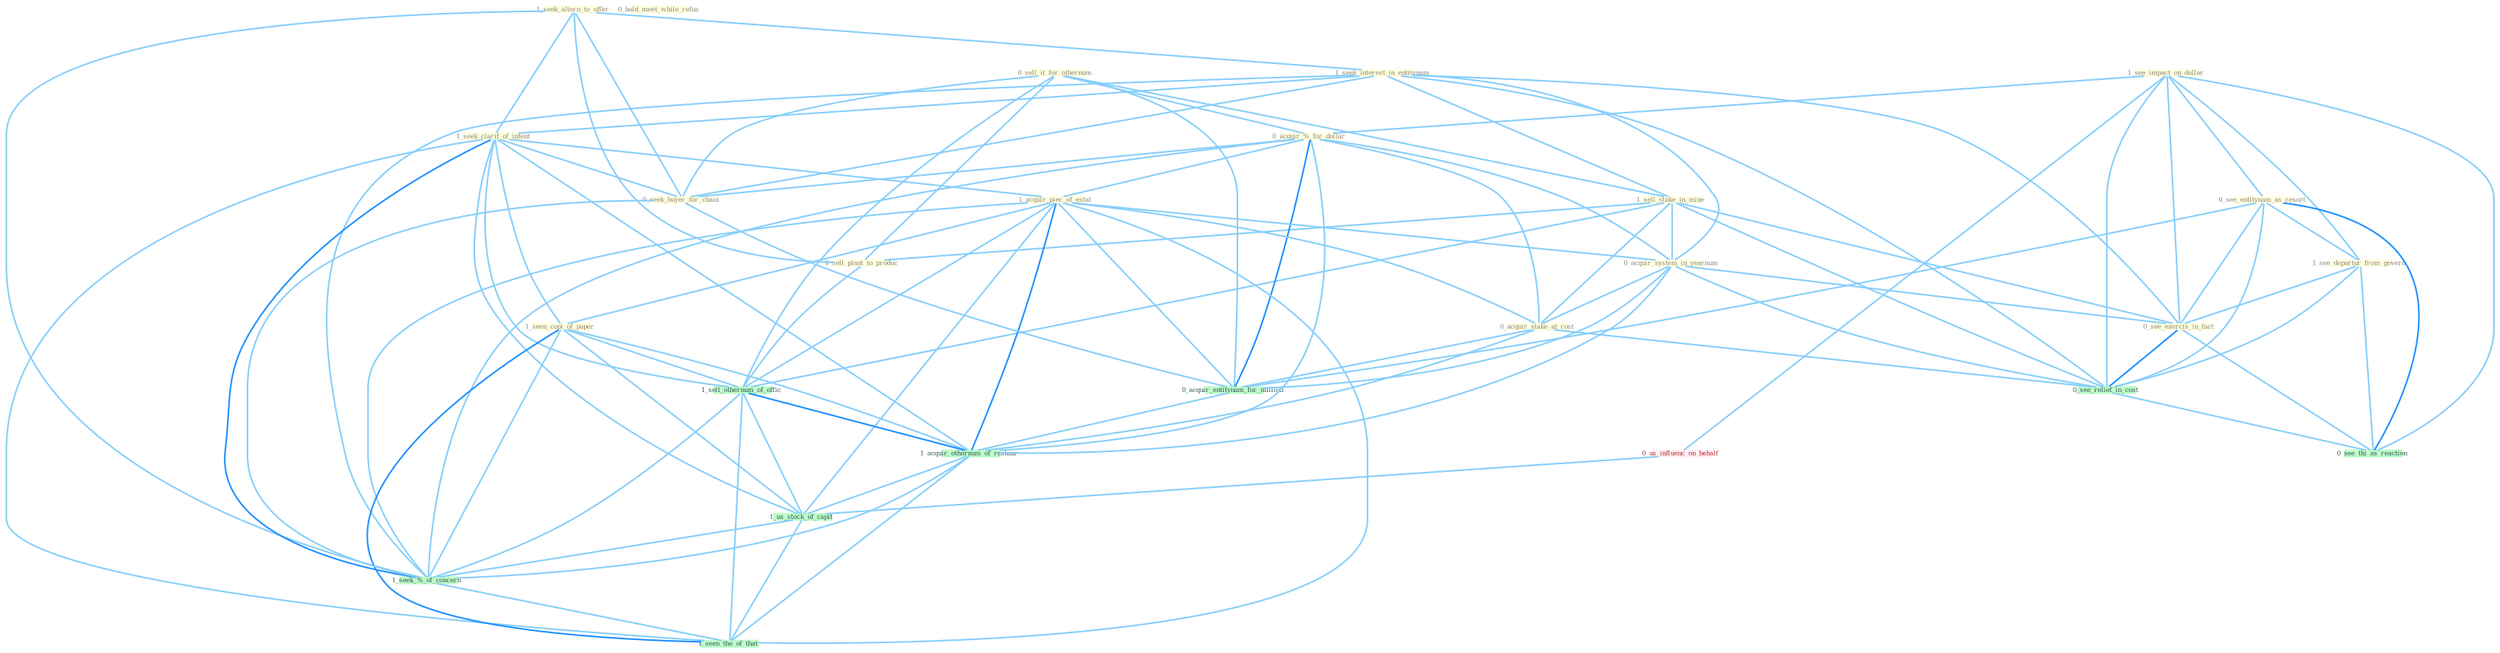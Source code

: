 Graph G{ 
    node
    [shape=polygon,style=filled,width=.5,height=.06,color="#BDFCC9",fixedsize=true,fontsize=4,
    fontcolor="#2f4f4f"];
    {node
    [color="#ffffe0", fontcolor="#8b7d6b"] "1_see_impact_on_dollar " "1_seek_altern_to_offer " "1_seek_interest_in_entitynam " "1_seek_clarif_of_intent " "0_sell_it_for_othernum " "1_sell_stake_in_mine " "0_sell_plant_to_produc " "0_acquir_%_for_dollar " "1_acquir_piec_of_estat " "0_hold_meet_while_refus " "0_see_entitynam_as_resort " "1_seen_copi_of_paper " "0_seek_buyer_for_chain " "0_acquir_system_in_yearnum " "0_acquir_stake_at_cost " "1_see_departur_from_govern " "0_see_exercis_in_fact "}
{node [color="#fff0f5", fontcolor="#b22222"] "0_us_influenc_on_behalf "}
edge [color="#B0E2FF"];

	"1_see_impact_on_dollar " -- "0_acquir_%_for_dollar " [w="1", color="#87cefa" ];
	"1_see_impact_on_dollar " -- "0_see_entitynam_as_resort " [w="1", color="#87cefa" ];
	"1_see_impact_on_dollar " -- "1_see_departur_from_govern " [w="1", color="#87cefa" ];
	"1_see_impact_on_dollar " -- "0_see_exercis_in_fact " [w="1", color="#87cefa" ];
	"1_see_impact_on_dollar " -- "0_us_influenc_on_behalf " [w="1", color="#87cefa" ];
	"1_see_impact_on_dollar " -- "0_see_relief_in_cost " [w="1", color="#87cefa" ];
	"1_see_impact_on_dollar " -- "0_see_thi_as_reaction " [w="1", color="#87cefa" ];
	"1_seek_altern_to_offer " -- "1_seek_interest_in_entitynam " [w="1", color="#87cefa" ];
	"1_seek_altern_to_offer " -- "1_seek_clarif_of_intent " [w="1", color="#87cefa" ];
	"1_seek_altern_to_offer " -- "0_sell_plant_to_produc " [w="1", color="#87cefa" ];
	"1_seek_altern_to_offer " -- "0_seek_buyer_for_chain " [w="1", color="#87cefa" ];
	"1_seek_altern_to_offer " -- "1_seek_%_of_concern " [w="1", color="#87cefa" ];
	"1_seek_interest_in_entitynam " -- "1_seek_clarif_of_intent " [w="1", color="#87cefa" ];
	"1_seek_interest_in_entitynam " -- "1_sell_stake_in_mine " [w="1", color="#87cefa" ];
	"1_seek_interest_in_entitynam " -- "0_seek_buyer_for_chain " [w="1", color="#87cefa" ];
	"1_seek_interest_in_entitynam " -- "0_acquir_system_in_yearnum " [w="1", color="#87cefa" ];
	"1_seek_interest_in_entitynam " -- "0_see_exercis_in_fact " [w="1", color="#87cefa" ];
	"1_seek_interest_in_entitynam " -- "0_see_relief_in_cost " [w="1", color="#87cefa" ];
	"1_seek_interest_in_entitynam " -- "1_seek_%_of_concern " [w="1", color="#87cefa" ];
	"1_seek_clarif_of_intent " -- "1_acquir_piec_of_estat " [w="1", color="#87cefa" ];
	"1_seek_clarif_of_intent " -- "1_seen_copi_of_paper " [w="1", color="#87cefa" ];
	"1_seek_clarif_of_intent " -- "0_seek_buyer_for_chain " [w="1", color="#87cefa" ];
	"1_seek_clarif_of_intent " -- "1_sell_othernum_of_offic " [w="1", color="#87cefa" ];
	"1_seek_clarif_of_intent " -- "1_acquir_othernum_of_restaur " [w="1", color="#87cefa" ];
	"1_seek_clarif_of_intent " -- "1_us_stock_of_capit " [w="1", color="#87cefa" ];
	"1_seek_clarif_of_intent " -- "1_seek_%_of_concern " [w="2", color="#1e90ff" , len=0.8];
	"1_seek_clarif_of_intent " -- "1_seen_the_of_that " [w="1", color="#87cefa" ];
	"0_sell_it_for_othernum " -- "1_sell_stake_in_mine " [w="1", color="#87cefa" ];
	"0_sell_it_for_othernum " -- "0_sell_plant_to_produc " [w="1", color="#87cefa" ];
	"0_sell_it_for_othernum " -- "0_acquir_%_for_dollar " [w="1", color="#87cefa" ];
	"0_sell_it_for_othernum " -- "0_seek_buyer_for_chain " [w="1", color="#87cefa" ];
	"0_sell_it_for_othernum " -- "0_acquir_entitynam_for_million " [w="1", color="#87cefa" ];
	"0_sell_it_for_othernum " -- "1_sell_othernum_of_offic " [w="1", color="#87cefa" ];
	"1_sell_stake_in_mine " -- "0_sell_plant_to_produc " [w="1", color="#87cefa" ];
	"1_sell_stake_in_mine " -- "0_acquir_system_in_yearnum " [w="1", color="#87cefa" ];
	"1_sell_stake_in_mine " -- "0_acquir_stake_at_cost " [w="1", color="#87cefa" ];
	"1_sell_stake_in_mine " -- "0_see_exercis_in_fact " [w="1", color="#87cefa" ];
	"1_sell_stake_in_mine " -- "1_sell_othernum_of_offic " [w="1", color="#87cefa" ];
	"1_sell_stake_in_mine " -- "0_see_relief_in_cost " [w="1", color="#87cefa" ];
	"0_sell_plant_to_produc " -- "1_sell_othernum_of_offic " [w="1", color="#87cefa" ];
	"0_acquir_%_for_dollar " -- "1_acquir_piec_of_estat " [w="1", color="#87cefa" ];
	"0_acquir_%_for_dollar " -- "0_seek_buyer_for_chain " [w="1", color="#87cefa" ];
	"0_acquir_%_for_dollar " -- "0_acquir_system_in_yearnum " [w="1", color="#87cefa" ];
	"0_acquir_%_for_dollar " -- "0_acquir_stake_at_cost " [w="1", color="#87cefa" ];
	"0_acquir_%_for_dollar " -- "0_acquir_entitynam_for_million " [w="2", color="#1e90ff" , len=0.8];
	"0_acquir_%_for_dollar " -- "1_acquir_othernum_of_restaur " [w="1", color="#87cefa" ];
	"0_acquir_%_for_dollar " -- "1_seek_%_of_concern " [w="1", color="#87cefa" ];
	"1_acquir_piec_of_estat " -- "1_seen_copi_of_paper " [w="1", color="#87cefa" ];
	"1_acquir_piec_of_estat " -- "0_acquir_system_in_yearnum " [w="1", color="#87cefa" ];
	"1_acquir_piec_of_estat " -- "0_acquir_stake_at_cost " [w="1", color="#87cefa" ];
	"1_acquir_piec_of_estat " -- "0_acquir_entitynam_for_million " [w="1", color="#87cefa" ];
	"1_acquir_piec_of_estat " -- "1_sell_othernum_of_offic " [w="1", color="#87cefa" ];
	"1_acquir_piec_of_estat " -- "1_acquir_othernum_of_restaur " [w="2", color="#1e90ff" , len=0.8];
	"1_acquir_piec_of_estat " -- "1_us_stock_of_capit " [w="1", color="#87cefa" ];
	"1_acquir_piec_of_estat " -- "1_seek_%_of_concern " [w="1", color="#87cefa" ];
	"1_acquir_piec_of_estat " -- "1_seen_the_of_that " [w="1", color="#87cefa" ];
	"0_see_entitynam_as_resort " -- "1_see_departur_from_govern " [w="1", color="#87cefa" ];
	"0_see_entitynam_as_resort " -- "0_see_exercis_in_fact " [w="1", color="#87cefa" ];
	"0_see_entitynam_as_resort " -- "0_acquir_entitynam_for_million " [w="1", color="#87cefa" ];
	"0_see_entitynam_as_resort " -- "0_see_relief_in_cost " [w="1", color="#87cefa" ];
	"0_see_entitynam_as_resort " -- "0_see_thi_as_reaction " [w="2", color="#1e90ff" , len=0.8];
	"1_seen_copi_of_paper " -- "1_sell_othernum_of_offic " [w="1", color="#87cefa" ];
	"1_seen_copi_of_paper " -- "1_acquir_othernum_of_restaur " [w="1", color="#87cefa" ];
	"1_seen_copi_of_paper " -- "1_us_stock_of_capit " [w="1", color="#87cefa" ];
	"1_seen_copi_of_paper " -- "1_seek_%_of_concern " [w="1", color="#87cefa" ];
	"1_seen_copi_of_paper " -- "1_seen_the_of_that " [w="2", color="#1e90ff" , len=0.8];
	"0_seek_buyer_for_chain " -- "0_acquir_entitynam_for_million " [w="1", color="#87cefa" ];
	"0_seek_buyer_for_chain " -- "1_seek_%_of_concern " [w="1", color="#87cefa" ];
	"0_acquir_system_in_yearnum " -- "0_acquir_stake_at_cost " [w="1", color="#87cefa" ];
	"0_acquir_system_in_yearnum " -- "0_see_exercis_in_fact " [w="1", color="#87cefa" ];
	"0_acquir_system_in_yearnum " -- "0_acquir_entitynam_for_million " [w="1", color="#87cefa" ];
	"0_acquir_system_in_yearnum " -- "0_see_relief_in_cost " [w="1", color="#87cefa" ];
	"0_acquir_system_in_yearnum " -- "1_acquir_othernum_of_restaur " [w="1", color="#87cefa" ];
	"0_acquir_stake_at_cost " -- "0_acquir_entitynam_for_million " [w="1", color="#87cefa" ];
	"0_acquir_stake_at_cost " -- "0_see_relief_in_cost " [w="1", color="#87cefa" ];
	"0_acquir_stake_at_cost " -- "1_acquir_othernum_of_restaur " [w="1", color="#87cefa" ];
	"1_see_departur_from_govern " -- "0_see_exercis_in_fact " [w="1", color="#87cefa" ];
	"1_see_departur_from_govern " -- "0_see_relief_in_cost " [w="1", color="#87cefa" ];
	"1_see_departur_from_govern " -- "0_see_thi_as_reaction " [w="1", color="#87cefa" ];
	"0_see_exercis_in_fact " -- "0_see_relief_in_cost " [w="2", color="#1e90ff" , len=0.8];
	"0_see_exercis_in_fact " -- "0_see_thi_as_reaction " [w="1", color="#87cefa" ];
	"0_acquir_entitynam_for_million " -- "1_acquir_othernum_of_restaur " [w="1", color="#87cefa" ];
	"1_sell_othernum_of_offic " -- "1_acquir_othernum_of_restaur " [w="2", color="#1e90ff" , len=0.8];
	"1_sell_othernum_of_offic " -- "1_us_stock_of_capit " [w="1", color="#87cefa" ];
	"1_sell_othernum_of_offic " -- "1_seek_%_of_concern " [w="1", color="#87cefa" ];
	"1_sell_othernum_of_offic " -- "1_seen_the_of_that " [w="1", color="#87cefa" ];
	"0_us_influenc_on_behalf " -- "1_us_stock_of_capit " [w="1", color="#87cefa" ];
	"0_see_relief_in_cost " -- "0_see_thi_as_reaction " [w="1", color="#87cefa" ];
	"1_acquir_othernum_of_restaur " -- "1_us_stock_of_capit " [w="1", color="#87cefa" ];
	"1_acquir_othernum_of_restaur " -- "1_seek_%_of_concern " [w="1", color="#87cefa" ];
	"1_acquir_othernum_of_restaur " -- "1_seen_the_of_that " [w="1", color="#87cefa" ];
	"1_us_stock_of_capit " -- "1_seek_%_of_concern " [w="1", color="#87cefa" ];
	"1_us_stock_of_capit " -- "1_seen_the_of_that " [w="1", color="#87cefa" ];
	"1_seek_%_of_concern " -- "1_seen_the_of_that " [w="1", color="#87cefa" ];
}